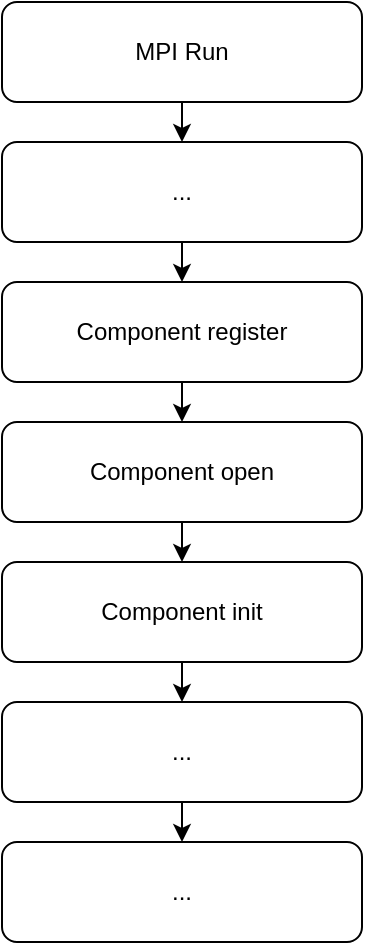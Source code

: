 <mxfile version="28.2.3">
  <diagram name="第 1 页" id="o8aI4CcG_pzPY-FTYWcE">
    <mxGraphModel dx="1169" dy="653" grid="1" gridSize="10" guides="1" tooltips="1" connect="1" arrows="1" fold="1" page="1" pageScale="1" pageWidth="827" pageHeight="1169" math="0" shadow="0">
      <root>
        <mxCell id="0" />
        <mxCell id="1" parent="0" />
        <mxCell id="6xK6vwWIE_z2Mid3gq3f-4" style="edgeStyle=orthogonalEdgeStyle;rounded=0;orthogonalLoop=1;jettySize=auto;html=1;exitX=0.5;exitY=1;exitDx=0;exitDy=0;entryX=0.5;entryY=0;entryDx=0;entryDy=0;fontFamily=Helvetica;fontSize=12;fontColor=default;" edge="1" parent="1" source="6xK6vwWIE_z2Mid3gq3f-1" target="6xK6vwWIE_z2Mid3gq3f-2">
          <mxGeometry relative="1" as="geometry" />
        </mxCell>
        <mxCell id="6xK6vwWIE_z2Mid3gq3f-1" value="MPI Run" style="rounded=1;whiteSpace=wrap;html=1;fillColor=none;" vertex="1" parent="1">
          <mxGeometry x="324" y="40" width="180" height="50" as="geometry" />
        </mxCell>
        <mxCell id="6xK6vwWIE_z2Mid3gq3f-7" style="edgeStyle=orthogonalEdgeStyle;rounded=0;orthogonalLoop=1;jettySize=auto;html=1;exitX=0.5;exitY=1;exitDx=0;exitDy=0;entryX=0.5;entryY=0;entryDx=0;entryDy=0;fontFamily=Helvetica;fontSize=12;fontColor=default;" edge="1" parent="1" source="6xK6vwWIE_z2Mid3gq3f-2" target="6xK6vwWIE_z2Mid3gq3f-6">
          <mxGeometry relative="1" as="geometry" />
        </mxCell>
        <mxCell id="6xK6vwWIE_z2Mid3gq3f-2" value="..." style="rounded=1;whiteSpace=wrap;html=1;fillColor=none;" vertex="1" parent="1">
          <mxGeometry x="324" y="110" width="180" height="50" as="geometry" />
        </mxCell>
        <mxCell id="6xK6vwWIE_z2Mid3gq3f-9" style="edgeStyle=orthogonalEdgeStyle;rounded=0;orthogonalLoop=1;jettySize=auto;html=1;exitX=0.5;exitY=1;exitDx=0;exitDy=0;entryX=0.5;entryY=0;entryDx=0;entryDy=0;fontFamily=Helvetica;fontSize=12;fontColor=default;" edge="1" parent="1" source="6xK6vwWIE_z2Mid3gq3f-6" target="6xK6vwWIE_z2Mid3gq3f-8">
          <mxGeometry relative="1" as="geometry" />
        </mxCell>
        <mxCell id="6xK6vwWIE_z2Mid3gq3f-6" value="Component register" style="rounded=1;whiteSpace=wrap;html=1;fillColor=none;" vertex="1" parent="1">
          <mxGeometry x="324" y="180" width="180" height="50" as="geometry" />
        </mxCell>
        <mxCell id="6xK6vwWIE_z2Mid3gq3f-11" style="edgeStyle=orthogonalEdgeStyle;rounded=0;orthogonalLoop=1;jettySize=auto;html=1;exitX=0.5;exitY=1;exitDx=0;exitDy=0;entryX=0.5;entryY=0;entryDx=0;entryDy=0;fontFamily=Helvetica;fontSize=12;fontColor=default;" edge="1" parent="1" source="6xK6vwWIE_z2Mid3gq3f-8" target="6xK6vwWIE_z2Mid3gq3f-10">
          <mxGeometry relative="1" as="geometry" />
        </mxCell>
        <mxCell id="6xK6vwWIE_z2Mid3gq3f-8" value="Component open" style="rounded=1;whiteSpace=wrap;html=1;fillColor=none;" vertex="1" parent="1">
          <mxGeometry x="324" y="250" width="180" height="50" as="geometry" />
        </mxCell>
        <mxCell id="6xK6vwWIE_z2Mid3gq3f-30" style="edgeStyle=orthogonalEdgeStyle;rounded=0;orthogonalLoop=1;jettySize=auto;html=1;exitX=0.5;exitY=1;exitDx=0;exitDy=0;entryX=0.5;entryY=0;entryDx=0;entryDy=0;fontFamily=Helvetica;fontSize=12;fontColor=default;" edge="1" parent="1" source="6xK6vwWIE_z2Mid3gq3f-10" target="6xK6vwWIE_z2Mid3gq3f-26">
          <mxGeometry relative="1" as="geometry" />
        </mxCell>
        <mxCell id="6xK6vwWIE_z2Mid3gq3f-10" value="Component init" style="rounded=1;whiteSpace=wrap;html=1;fillColor=none;" vertex="1" parent="1">
          <mxGeometry x="324" y="320" width="180" height="50" as="geometry" />
        </mxCell>
        <mxCell id="6xK6vwWIE_z2Mid3gq3f-28" style="edgeStyle=orthogonalEdgeStyle;rounded=0;orthogonalLoop=1;jettySize=auto;html=1;exitX=0.5;exitY=1;exitDx=0;exitDy=0;entryX=0.5;entryY=0;entryDx=0;entryDy=0;fontFamily=Helvetica;fontSize=12;fontColor=default;" edge="1" parent="1" source="6xK6vwWIE_z2Mid3gq3f-26" target="6xK6vwWIE_z2Mid3gq3f-27">
          <mxGeometry relative="1" as="geometry" />
        </mxCell>
        <mxCell id="6xK6vwWIE_z2Mid3gq3f-26" value="..." style="rounded=1;whiteSpace=wrap;html=1;fillColor=none;" vertex="1" parent="1">
          <mxGeometry x="324" y="390" width="180" height="50" as="geometry" />
        </mxCell>
        <mxCell id="6xK6vwWIE_z2Mid3gq3f-27" value="..." style="rounded=1;whiteSpace=wrap;html=1;fillColor=none;" vertex="1" parent="1">
          <mxGeometry x="324" y="460" width="180" height="50" as="geometry" />
        </mxCell>
      </root>
    </mxGraphModel>
  </diagram>
</mxfile>
